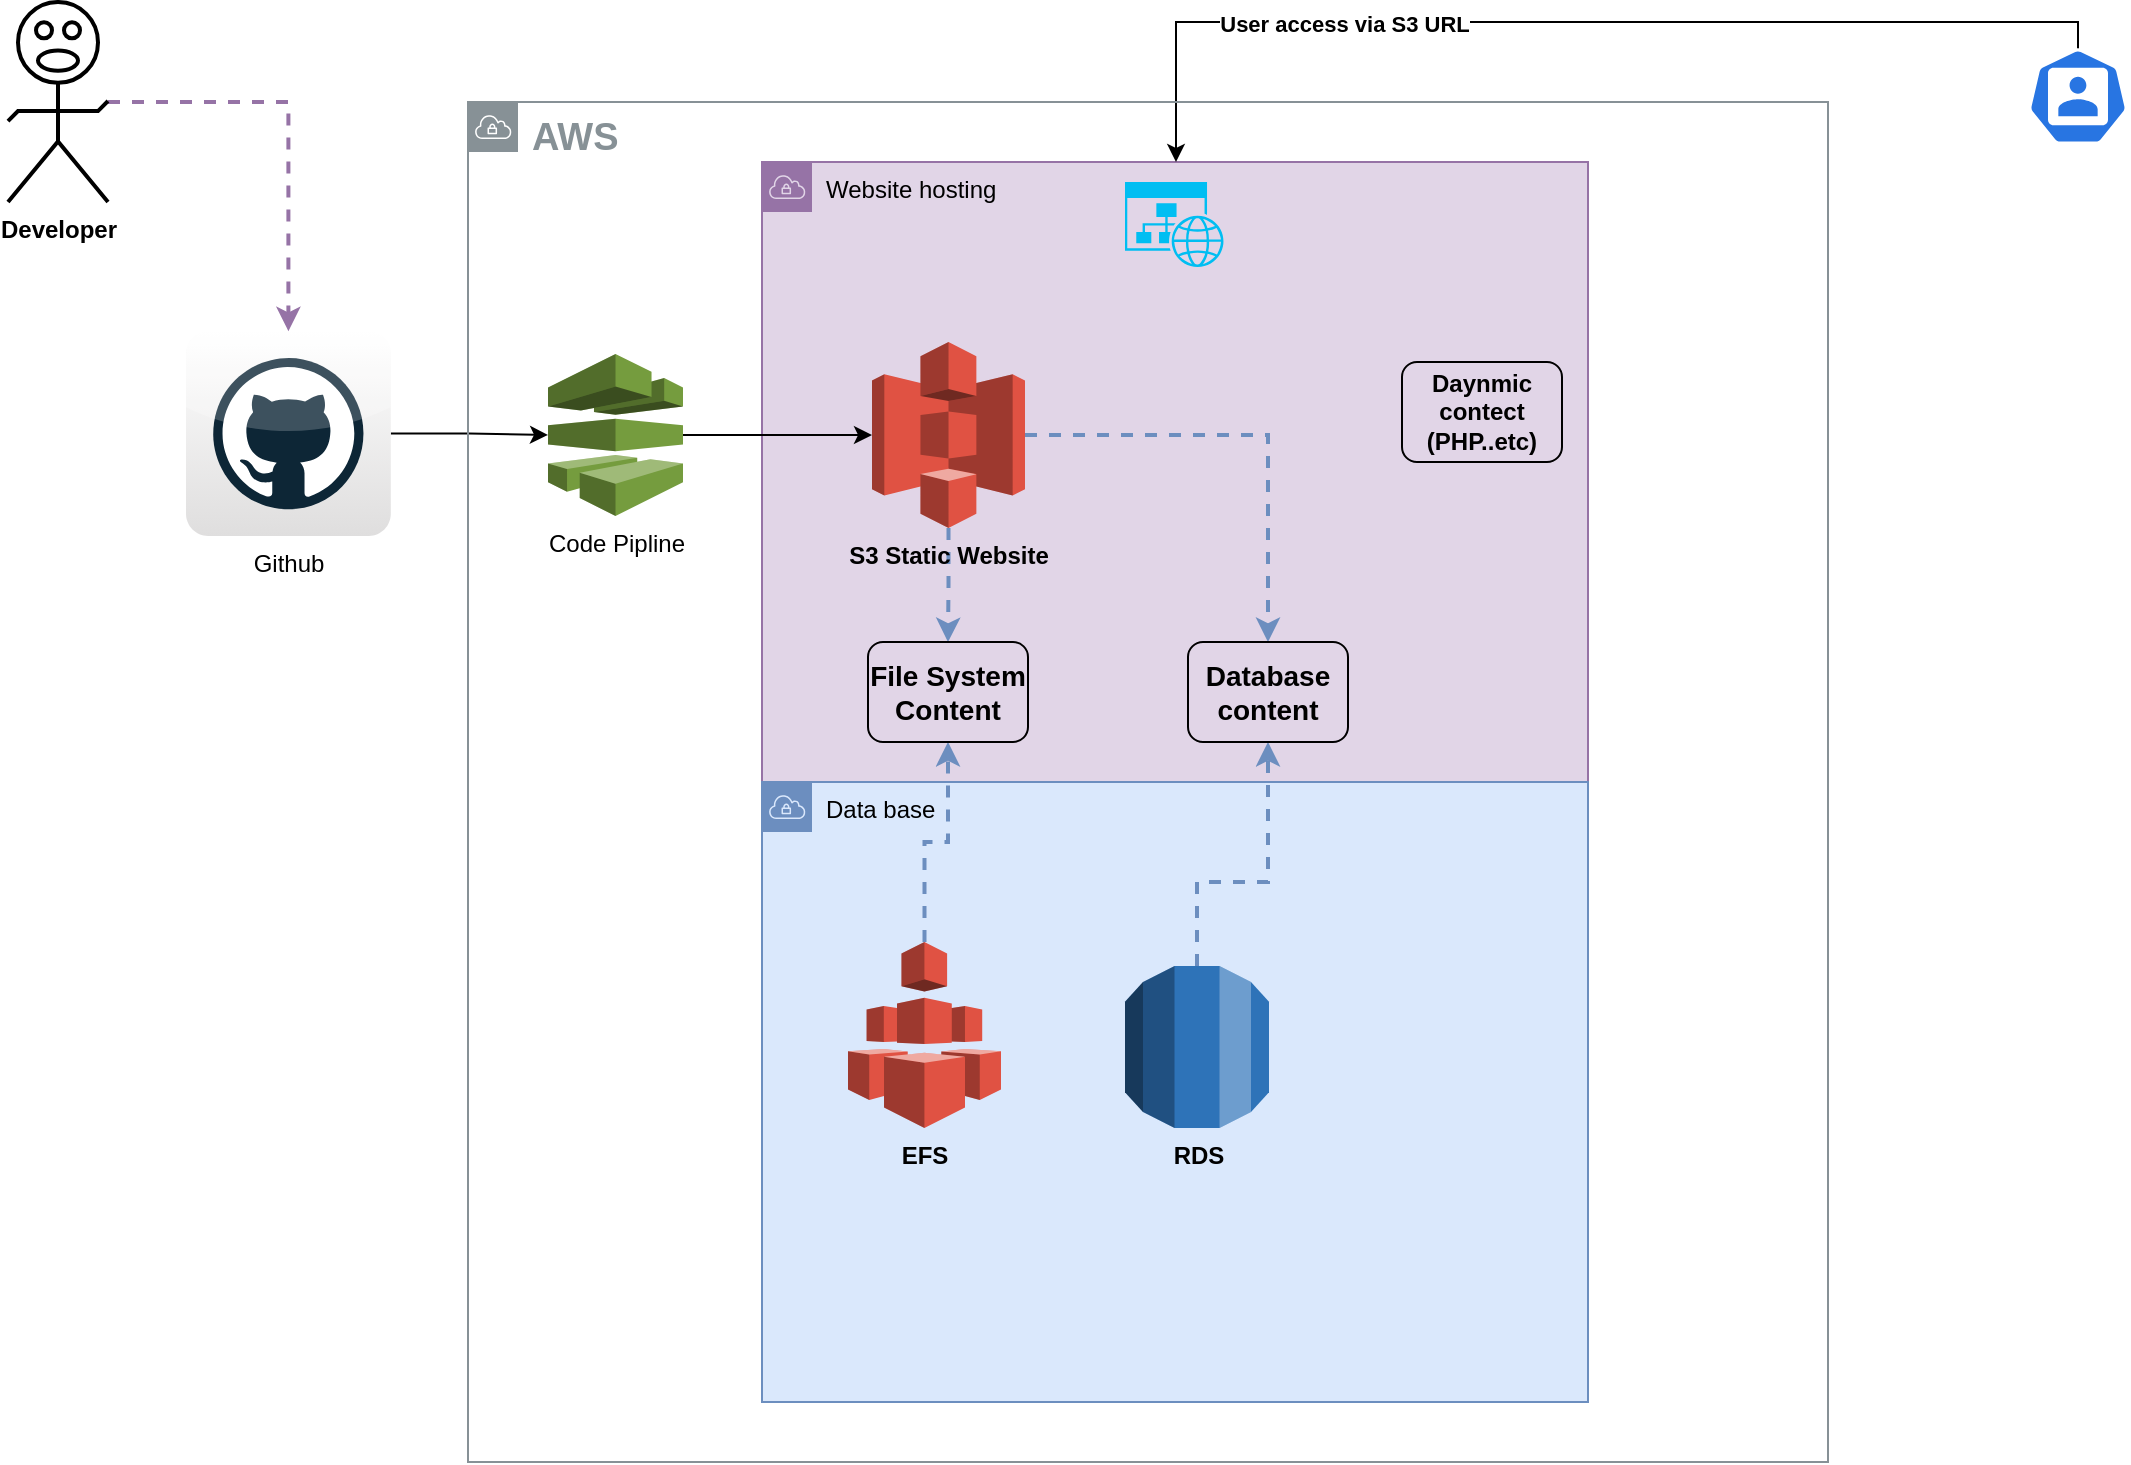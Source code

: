 <mxfile version="20.3.0"><diagram id="6h0ZiCYPmoBzDqQTi91B" name="Page-1"><mxGraphModel dx="1483" dy="766" grid="1" gridSize="10" guides="1" tooltips="1" connect="1" arrows="1" fold="1" page="1" pageScale="1" pageWidth="827" pageHeight="1169" math="0" shadow="0"><root><mxCell id="0"/><mxCell id="1" parent="0"/><mxCell id="B5F0ZYPteJup5USfvtHb-8" value="Website hosting" style="sketch=0;outlineConnect=0;html=1;whiteSpace=wrap;fontSize=12;fontStyle=0;shape=mxgraph.aws4.group;grIcon=mxgraph.aws4.group_vpc;strokeColor=#9673a6;fillColor=#e1d5e7;verticalAlign=top;align=left;spacingLeft=30;dashed=0;" vertex="1" parent="1"><mxGeometry x="427" y="150" width="413" height="310" as="geometry"/></mxCell><mxCell id="B5F0ZYPteJup5USfvtHb-22" style="edgeStyle=orthogonalEdgeStyle;rounded=0;orthogonalLoop=1;jettySize=auto;html=1;entryX=0.5;entryY=0;entryDx=0;entryDy=0;dashed=1;strokeWidth=2;fontSize=14;fillColor=#dae8fc;strokeColor=#6c8ebf;" edge="1" parent="1" source="B5F0ZYPteJup5USfvtHb-1" target="B5F0ZYPteJup5USfvtHb-21"><mxGeometry relative="1" as="geometry"/></mxCell><mxCell id="B5F0ZYPteJup5USfvtHb-23" style="edgeStyle=orthogonalEdgeStyle;rounded=0;orthogonalLoop=1;jettySize=auto;html=1;dashed=1;strokeWidth=2;fontSize=14;fillColor=#dae8fc;strokeColor=#6c8ebf;" edge="1" parent="1" source="B5F0ZYPteJup5USfvtHb-1" target="B5F0ZYPteJup5USfvtHb-20"><mxGeometry relative="1" as="geometry"/></mxCell><mxCell id="B5F0ZYPteJup5USfvtHb-1" value="&lt;b&gt;S3 Static Website&lt;/b&gt;" style="outlineConnect=0;dashed=0;verticalLabelPosition=bottom;verticalAlign=top;align=center;html=1;shape=mxgraph.aws3.s3;fillColor=#E05243;gradientColor=none;" vertex="1" parent="1"><mxGeometry x="482" y="240" width="76.5" height="93" as="geometry"/></mxCell><mxCell id="B5F0ZYPteJup5USfvtHb-5" style="edgeStyle=orthogonalEdgeStyle;rounded=0;orthogonalLoop=1;jettySize=auto;html=1;" edge="1" parent="1" source="B5F0ZYPteJup5USfvtHb-2" target="B5F0ZYPteJup5USfvtHb-1"><mxGeometry relative="1" as="geometry"/></mxCell><mxCell id="B5F0ZYPteJup5USfvtHb-2" value="Code Pipline" style="outlineConnect=0;dashed=0;verticalLabelPosition=bottom;verticalAlign=top;align=center;html=1;shape=mxgraph.aws3.codepipeline;fillColor=#759C3E;gradientColor=none;" vertex="1" parent="1"><mxGeometry x="320" y="246" width="67.5" height="81" as="geometry"/></mxCell><mxCell id="B5F0ZYPteJup5USfvtHb-4" style="edgeStyle=orthogonalEdgeStyle;rounded=0;orthogonalLoop=1;jettySize=auto;html=1;" edge="1" parent="1" source="B5F0ZYPteJup5USfvtHb-3" target="B5F0ZYPteJup5USfvtHb-2"><mxGeometry relative="1" as="geometry"/></mxCell><mxCell id="B5F0ZYPteJup5USfvtHb-3" value="Github" style="dashed=0;outlineConnect=0;html=1;align=center;labelPosition=center;verticalLabelPosition=bottom;verticalAlign=top;shape=mxgraph.webicons.github;gradientColor=#DFDEDE" vertex="1" parent="1"><mxGeometry x="139" y="234.6" width="102.4" height="102.4" as="geometry"/></mxCell><mxCell id="B5F0ZYPteJup5USfvtHb-12" style="edgeStyle=orthogonalEdgeStyle;rounded=0;orthogonalLoop=1;jettySize=auto;html=1;fillColor=#e1d5e7;strokeColor=#9673a6;strokeWidth=2;dashed=1;" edge="1" parent="1" source="B5F0ZYPteJup5USfvtHb-6" target="B5F0ZYPteJup5USfvtHb-3"><mxGeometry relative="1" as="geometry"/></mxCell><mxCell id="B5F0ZYPteJup5USfvtHb-6" value="&lt;b&gt;Developer&lt;/b&gt;" style="verticalLabelPosition=bottom;html=1;verticalAlign=top;strokeWidth=2;shape=mxgraph.lean_mapping.verbal;pointerEvents=1;" vertex="1" parent="1"><mxGeometry x="50" y="70" width="50" height="100" as="geometry"/></mxCell><mxCell id="B5F0ZYPteJup5USfvtHb-7" value="" style="verticalLabelPosition=bottom;html=1;verticalAlign=top;align=center;strokeColor=none;fillColor=#00BEF2;shape=mxgraph.azure.website_generic;pointerEvents=1;" vertex="1" parent="1"><mxGeometry x="608.5" y="160" width="50" height="42.5" as="geometry"/></mxCell><mxCell id="B5F0ZYPteJup5USfvtHb-10" style="edgeStyle=orthogonalEdgeStyle;rounded=0;orthogonalLoop=1;jettySize=auto;html=1;" edge="1" parent="1" source="B5F0ZYPteJup5USfvtHb-9" target="B5F0ZYPteJup5USfvtHb-8"><mxGeometry relative="1" as="geometry"><Array as="points"><mxPoint x="1085" y="80"/><mxPoint x="634" y="80"/></Array></mxGeometry></mxCell><mxCell id="B5F0ZYPteJup5USfvtHb-11" value="User access via S3 URL" style="edgeLabel;html=1;align=center;verticalAlign=middle;resizable=0;points=[];fontStyle=1" vertex="1" connectable="0" parent="B5F0ZYPteJup5USfvtHb-10"><mxGeometry x="0.425" y="1" relative="1" as="geometry"><mxPoint as="offset"/></mxGeometry></mxCell><mxCell id="B5F0ZYPteJup5USfvtHb-9" value="" style="sketch=0;html=1;dashed=0;whitespace=wrap;fillColor=#2875E2;strokeColor=#ffffff;points=[[0.005,0.63,0],[0.1,0.2,0],[0.9,0.2,0],[0.5,0,0],[0.995,0.63,0],[0.72,0.99,0],[0.5,1,0],[0.28,0.99,0]];shape=mxgraph.kubernetes.icon;prIcon=user" vertex="1" parent="1"><mxGeometry x="1060" y="93.25" width="50" height="48" as="geometry"/></mxCell><mxCell id="B5F0ZYPteJup5USfvtHb-13" value="Data base" style="sketch=0;outlineConnect=0;html=1;whiteSpace=wrap;fontSize=12;fontStyle=0;shape=mxgraph.aws4.group;grIcon=mxgraph.aws4.group_vpc;strokeColor=#6c8ebf;fillColor=#dae8fc;verticalAlign=top;align=left;spacingLeft=30;dashed=0;" vertex="1" parent="1"><mxGeometry x="427" y="460" width="413" height="310" as="geometry"/></mxCell><mxCell id="B5F0ZYPteJup5USfvtHb-16" style="edgeStyle=orthogonalEdgeStyle;rounded=0;orthogonalLoop=1;jettySize=auto;html=1;dashed=1;strokeWidth=2;fillColor=#dae8fc;strokeColor=#6c8ebf;entryX=0.5;entryY=1;entryDx=0;entryDy=0;" edge="1" parent="1" source="B5F0ZYPteJup5USfvtHb-14" target="B5F0ZYPteJup5USfvtHb-21"><mxGeometry relative="1" as="geometry"/></mxCell><mxCell id="B5F0ZYPteJup5USfvtHb-14" value="EFS" style="outlineConnect=0;dashed=0;verticalLabelPosition=bottom;verticalAlign=top;align=center;html=1;shape=mxgraph.aws3.efs;fillColor=#E05243;gradientColor=none;fontStyle=1" vertex="1" parent="1"><mxGeometry x="470" y="540" width="76.5" height="93" as="geometry"/></mxCell><mxCell id="B5F0ZYPteJup5USfvtHb-18" style="edgeStyle=orthogonalEdgeStyle;rounded=0;orthogonalLoop=1;jettySize=auto;html=1;dashed=1;strokeWidth=2;fillColor=#dae8fc;strokeColor=#6c8ebf;entryX=0.5;entryY=1;entryDx=0;entryDy=0;" edge="1" parent="1" source="B5F0ZYPteJup5USfvtHb-15" target="B5F0ZYPteJup5USfvtHb-20"><mxGeometry relative="1" as="geometry"><Array as="points"><mxPoint x="645" y="510"/><mxPoint x="680" y="510"/></Array></mxGeometry></mxCell><mxCell id="B5F0ZYPteJup5USfvtHb-15" value="&lt;b&gt;RDS&lt;/b&gt;" style="outlineConnect=0;dashed=0;verticalLabelPosition=bottom;verticalAlign=top;align=center;html=1;shape=mxgraph.aws3.rds;fillColor=#2E73B8;gradientColor=none;" vertex="1" parent="1"><mxGeometry x="608.5" y="552" width="72" height="81" as="geometry"/></mxCell><mxCell id="B5F0ZYPteJup5USfvtHb-20" value="&lt;b&gt;&lt;font style=&quot;font-size: 14px;&quot;&gt;Database content&lt;br&gt;&lt;/font&gt;&lt;/b&gt;" style="text;html=1;strokeColor=default;fillColor=none;align=center;verticalAlign=middle;whiteSpace=wrap;rounded=1;glass=1;" vertex="1" parent="1"><mxGeometry x="640" y="390" width="80" height="50" as="geometry"/></mxCell><mxCell id="B5F0ZYPteJup5USfvtHb-21" value="&lt;font style=&quot;font-size: 14px;&quot;&gt;File System Content&lt;/font&gt;" style="text;html=1;strokeColor=default;fillColor=none;align=center;verticalAlign=middle;whiteSpace=wrap;rounded=1;glass=1;fontStyle=1" vertex="1" parent="1"><mxGeometry x="480" y="390" width="80" height="50" as="geometry"/></mxCell><mxCell id="B5F0ZYPteJup5USfvtHb-24" value="&lt;div&gt;Daynmic contect&lt;/div&gt;&lt;div&gt;(PHP..etc)&lt;br&gt;&lt;/div&gt;" style="text;html=1;strokeColor=default;fillColor=none;align=center;verticalAlign=middle;whiteSpace=wrap;rounded=1;glass=1;fontStyle=1" vertex="1" parent="1"><mxGeometry x="747" y="250" width="80" height="50" as="geometry"/></mxCell><mxCell id="B5F0ZYPteJup5USfvtHb-25" value="&lt;font style=&quot;font-size: 19px;&quot;&gt;&lt;b&gt;AWS&lt;/b&gt;&lt;/font&gt;" style="sketch=0;outlineConnect=0;gradientColor=none;html=1;whiteSpace=wrap;fontSize=12;fontStyle=0;shape=mxgraph.aws4.group;grIcon=mxgraph.aws4.group_vpc;strokeColor=#879196;fillColor=none;verticalAlign=top;align=left;spacingLeft=30;fontColor=#879196;dashed=0;rounded=1;glass=1;" vertex="1" parent="1"><mxGeometry x="280" y="120" width="680" height="680" as="geometry"/></mxCell></root></mxGraphModel></diagram></mxfile>